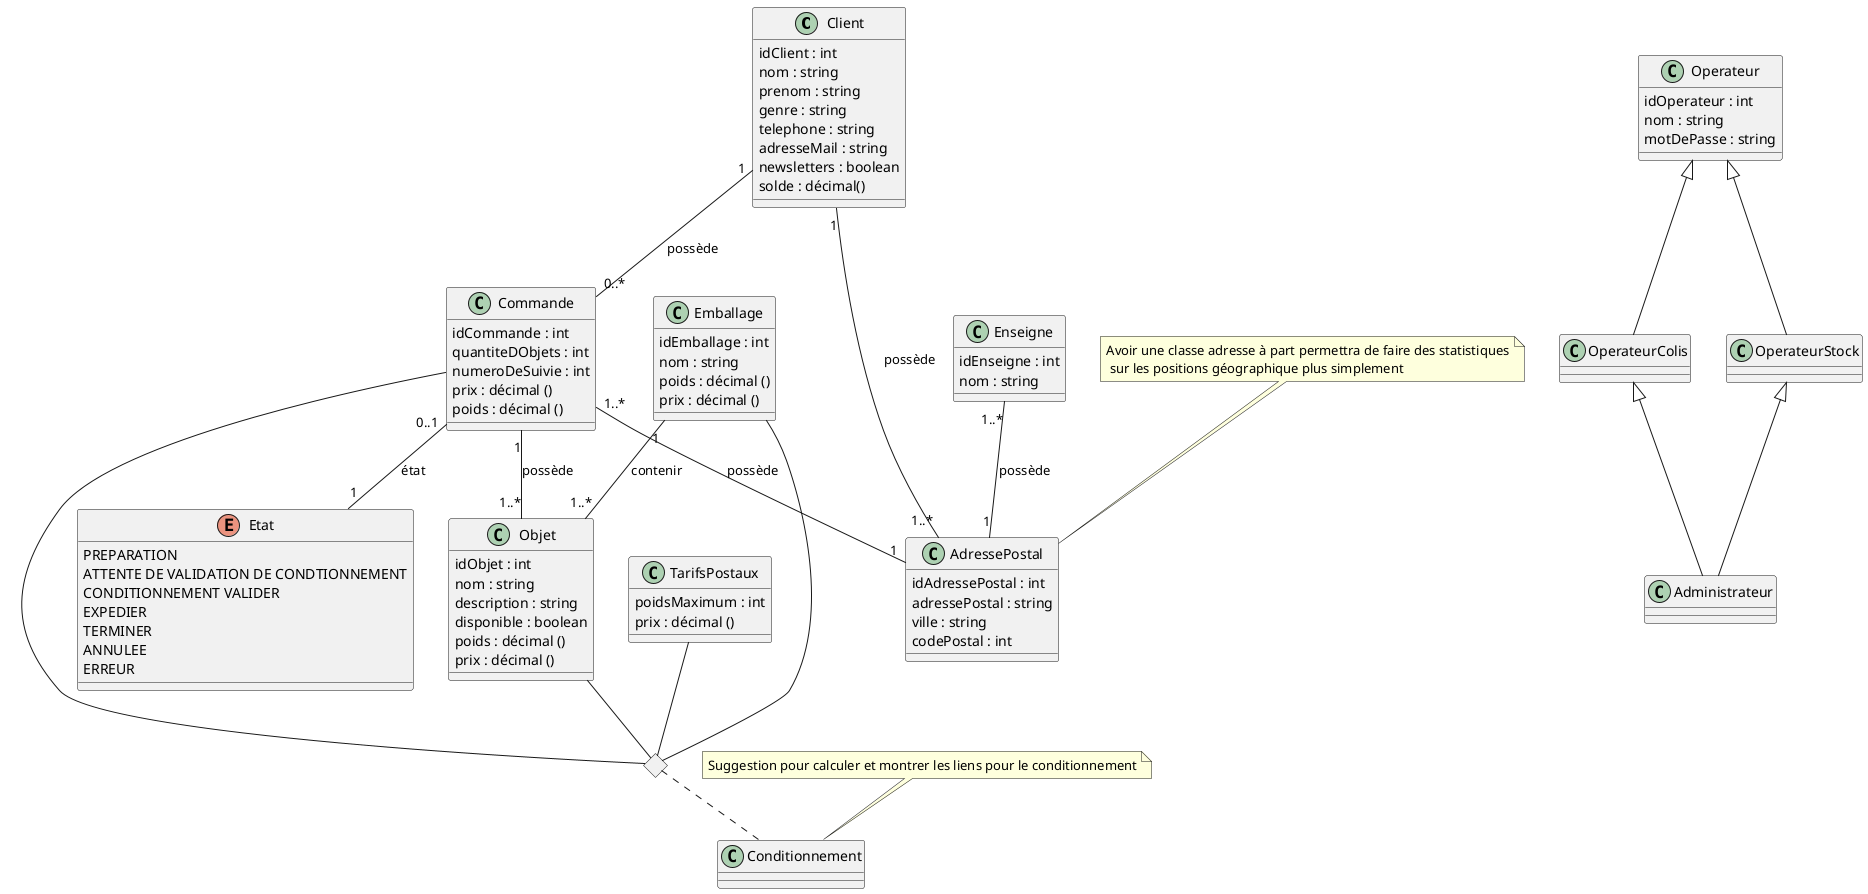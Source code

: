 @startuml Classe model

class Client {
    idClient : int
    nom : string
    prenom : string
    genre : string
    'adressePostal : string
    'codePostal : int
    'ville : string
    telephone : string
    adresseMail : string
    newsletters : boolean
    {field} solde : décimal()
}

class Commande {
    idCommande : int
    quantiteDObjets : int
    numeroDeSuivie : int
    {field} prix : décimal ()
    {field} poids : décimal ()
}

class Objet {
    idObjet : int
    nom : string
    description : string
    disponible : boolean
    {field} poids : décimal ()
    {field} prix : décimal ()
}

class Emballage {
    idEmballage : int
    nom : string
    {field} poids : décimal ()
    {field} prix : décimal ()
}

class Enseigne {
    idEnseigne : int
    nom : string
    'ville : string
    'codePostal : int
}

class TarifsPostaux {
    poidsMaximum : int
    {field} prix : décimal ()
}

class AdressePostal {
    idAdressePostal : int
    adressePostal : string
    ville : string
    codePostal : int
}

enum Etat {
    PREPARATION
    ATTENTE DE VALIDATION DE CONDTIONNEMENT
    CONDITIONNEMENT VALIDER
    EXPEDIER
    TERMINER
    ANNULEE
    ERREUR
}


class Conditionnement {

}

diamond dia

class Operateur {
    idOperateur : int
    nom : string
    motDePasse : string
}

class OperateurColis {

}

class OperateurStock {

}

class Administrateur {

}

Client "1"-- "0..*" Commande : possède
Commande "1" -- "1..*" Objet : possède
Emballage "1" -- "1..*" Objet : contenir

Client "1" -- "1..*" AdressePostal : possède
Commande "1..*" -- "1" AdressePostal : possède
Enseigne "1..*" -- "1"AdressePostal : possède

note "Avoir une classe adresse à part permettra de faire des statistiques\n sur les positions géographique plus simplement" as N1

N1 .. AdressePostal

Emballage -- dia
Objet -- dia
Commande -- dia
TarifsPostaux -- dia
dia .. Conditionnement

note "Suggestion pour calculer et montrer les liens pour le conditionnement" as N2
N2 .. Conditionnement

Operateur <|-- OperateurColis
Operateur <|-- OperateurStock
OperateurStock <|-- Administrateur
OperateurColis <|-- Administrateur

Commande "0..1" -- "1"Etat :état

@enduml